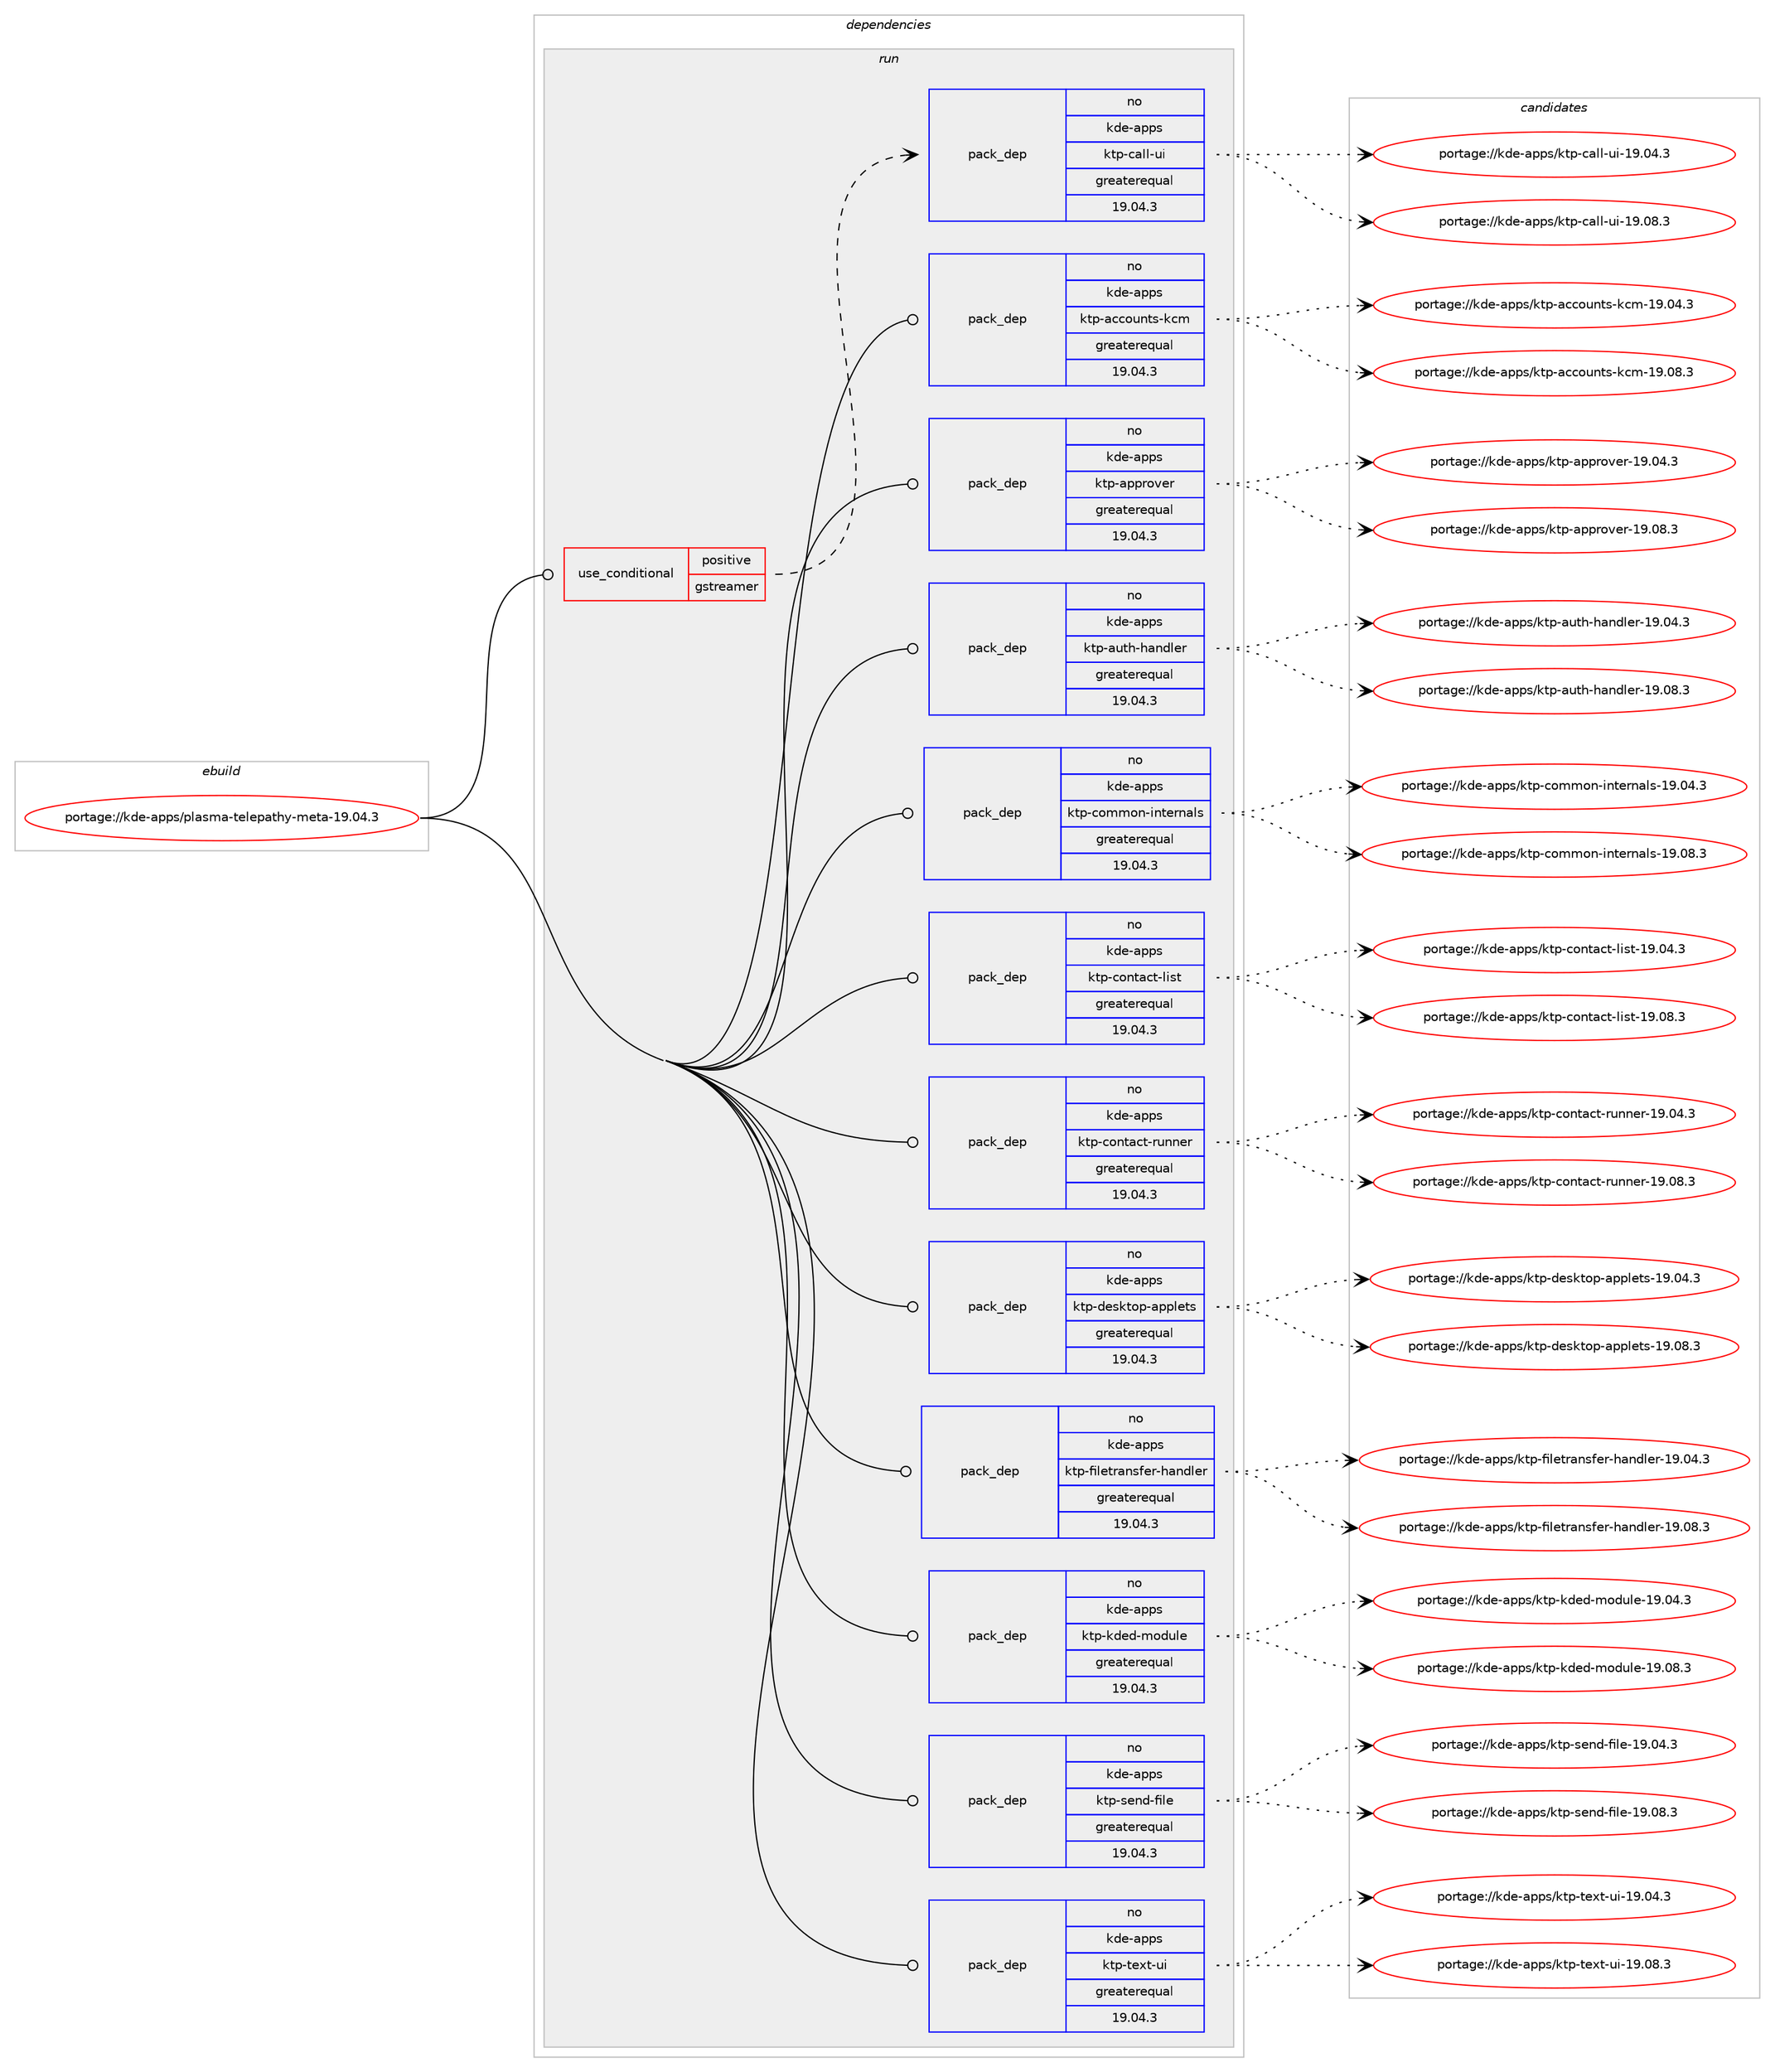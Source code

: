 digraph prolog {

# *************
# Graph options
# *************

newrank=true;
concentrate=true;
compound=true;
graph [rankdir=LR,fontname=Helvetica,fontsize=10,ranksep=1.5];#, ranksep=2.5, nodesep=0.2];
edge  [arrowhead=vee];
node  [fontname=Helvetica,fontsize=10];

# **********
# The ebuild
# **********

subgraph cluster_leftcol {
color=gray;
rank=same;
label=<<i>ebuild</i>>;
id [label="portage://kde-apps/plasma-telepathy-meta-19.04.3", color=red, width=4, href="../kde-apps/plasma-telepathy-meta-19.04.3.svg"];
}

# ****************
# The dependencies
# ****************

subgraph cluster_midcol {
color=gray;
label=<<i>dependencies</i>>;
subgraph cluster_compile {
fillcolor="#eeeeee";
style=filled;
label=<<i>compile</i>>;
}
subgraph cluster_compileandrun {
fillcolor="#eeeeee";
style=filled;
label=<<i>compile and run</i>>;
}
subgraph cluster_run {
fillcolor="#eeeeee";
style=filled;
label=<<i>run</i>>;
subgraph cond75493 {
dependency295958 [label=<<TABLE BORDER="0" CELLBORDER="1" CELLSPACING="0" CELLPADDING="4"><TR><TD ROWSPAN="3" CELLPADDING="10">use_conditional</TD></TR><TR><TD>positive</TD></TR><TR><TD>gstreamer</TD></TR></TABLE>>, shape=none, color=red];
subgraph pack215863 {
dependency295959 [label=<<TABLE BORDER="0" CELLBORDER="1" CELLSPACING="0" CELLPADDING="4" WIDTH="220"><TR><TD ROWSPAN="6" CELLPADDING="30">pack_dep</TD></TR><TR><TD WIDTH="110">no</TD></TR><TR><TD>kde-apps</TD></TR><TR><TD>ktp-call-ui</TD></TR><TR><TD>greaterequal</TD></TR><TR><TD>19.04.3</TD></TR></TABLE>>, shape=none, color=blue];
}
dependency295958:e -> dependency295959:w [weight=20,style="dashed",arrowhead="vee"];
}
id:e -> dependency295958:w [weight=20,style="solid",arrowhead="odot"];
subgraph pack215864 {
dependency295960 [label=<<TABLE BORDER="0" CELLBORDER="1" CELLSPACING="0" CELLPADDING="4" WIDTH="220"><TR><TD ROWSPAN="6" CELLPADDING="30">pack_dep</TD></TR><TR><TD WIDTH="110">no</TD></TR><TR><TD>kde-apps</TD></TR><TR><TD>ktp-accounts-kcm</TD></TR><TR><TD>greaterequal</TD></TR><TR><TD>19.04.3</TD></TR></TABLE>>, shape=none, color=blue];
}
id:e -> dependency295960:w [weight=20,style="solid",arrowhead="odot"];
subgraph pack215865 {
dependency295961 [label=<<TABLE BORDER="0" CELLBORDER="1" CELLSPACING="0" CELLPADDING="4" WIDTH="220"><TR><TD ROWSPAN="6" CELLPADDING="30">pack_dep</TD></TR><TR><TD WIDTH="110">no</TD></TR><TR><TD>kde-apps</TD></TR><TR><TD>ktp-approver</TD></TR><TR><TD>greaterequal</TD></TR><TR><TD>19.04.3</TD></TR></TABLE>>, shape=none, color=blue];
}
id:e -> dependency295961:w [weight=20,style="solid",arrowhead="odot"];
subgraph pack215866 {
dependency295962 [label=<<TABLE BORDER="0" CELLBORDER="1" CELLSPACING="0" CELLPADDING="4" WIDTH="220"><TR><TD ROWSPAN="6" CELLPADDING="30">pack_dep</TD></TR><TR><TD WIDTH="110">no</TD></TR><TR><TD>kde-apps</TD></TR><TR><TD>ktp-auth-handler</TD></TR><TR><TD>greaterequal</TD></TR><TR><TD>19.04.3</TD></TR></TABLE>>, shape=none, color=blue];
}
id:e -> dependency295962:w [weight=20,style="solid",arrowhead="odot"];
subgraph pack215867 {
dependency295963 [label=<<TABLE BORDER="0" CELLBORDER="1" CELLSPACING="0" CELLPADDING="4" WIDTH="220"><TR><TD ROWSPAN="6" CELLPADDING="30">pack_dep</TD></TR><TR><TD WIDTH="110">no</TD></TR><TR><TD>kde-apps</TD></TR><TR><TD>ktp-common-internals</TD></TR><TR><TD>greaterequal</TD></TR><TR><TD>19.04.3</TD></TR></TABLE>>, shape=none, color=blue];
}
id:e -> dependency295963:w [weight=20,style="solid",arrowhead="odot"];
subgraph pack215868 {
dependency295964 [label=<<TABLE BORDER="0" CELLBORDER="1" CELLSPACING="0" CELLPADDING="4" WIDTH="220"><TR><TD ROWSPAN="6" CELLPADDING="30">pack_dep</TD></TR><TR><TD WIDTH="110">no</TD></TR><TR><TD>kde-apps</TD></TR><TR><TD>ktp-contact-list</TD></TR><TR><TD>greaterequal</TD></TR><TR><TD>19.04.3</TD></TR></TABLE>>, shape=none, color=blue];
}
id:e -> dependency295964:w [weight=20,style="solid",arrowhead="odot"];
subgraph pack215869 {
dependency295965 [label=<<TABLE BORDER="0" CELLBORDER="1" CELLSPACING="0" CELLPADDING="4" WIDTH="220"><TR><TD ROWSPAN="6" CELLPADDING="30">pack_dep</TD></TR><TR><TD WIDTH="110">no</TD></TR><TR><TD>kde-apps</TD></TR><TR><TD>ktp-contact-runner</TD></TR><TR><TD>greaterequal</TD></TR><TR><TD>19.04.3</TD></TR></TABLE>>, shape=none, color=blue];
}
id:e -> dependency295965:w [weight=20,style="solid",arrowhead="odot"];
subgraph pack215870 {
dependency295966 [label=<<TABLE BORDER="0" CELLBORDER="1" CELLSPACING="0" CELLPADDING="4" WIDTH="220"><TR><TD ROWSPAN="6" CELLPADDING="30">pack_dep</TD></TR><TR><TD WIDTH="110">no</TD></TR><TR><TD>kde-apps</TD></TR><TR><TD>ktp-desktop-applets</TD></TR><TR><TD>greaterequal</TD></TR><TR><TD>19.04.3</TD></TR></TABLE>>, shape=none, color=blue];
}
id:e -> dependency295966:w [weight=20,style="solid",arrowhead="odot"];
subgraph pack215871 {
dependency295967 [label=<<TABLE BORDER="0" CELLBORDER="1" CELLSPACING="0" CELLPADDING="4" WIDTH="220"><TR><TD ROWSPAN="6" CELLPADDING="30">pack_dep</TD></TR><TR><TD WIDTH="110">no</TD></TR><TR><TD>kde-apps</TD></TR><TR><TD>ktp-filetransfer-handler</TD></TR><TR><TD>greaterequal</TD></TR><TR><TD>19.04.3</TD></TR></TABLE>>, shape=none, color=blue];
}
id:e -> dependency295967:w [weight=20,style="solid",arrowhead="odot"];
subgraph pack215872 {
dependency295968 [label=<<TABLE BORDER="0" CELLBORDER="1" CELLSPACING="0" CELLPADDING="4" WIDTH="220"><TR><TD ROWSPAN="6" CELLPADDING="30">pack_dep</TD></TR><TR><TD WIDTH="110">no</TD></TR><TR><TD>kde-apps</TD></TR><TR><TD>ktp-kded-module</TD></TR><TR><TD>greaterequal</TD></TR><TR><TD>19.04.3</TD></TR></TABLE>>, shape=none, color=blue];
}
id:e -> dependency295968:w [weight=20,style="solid",arrowhead="odot"];
subgraph pack215873 {
dependency295969 [label=<<TABLE BORDER="0" CELLBORDER="1" CELLSPACING="0" CELLPADDING="4" WIDTH="220"><TR><TD ROWSPAN="6" CELLPADDING="30">pack_dep</TD></TR><TR><TD WIDTH="110">no</TD></TR><TR><TD>kde-apps</TD></TR><TR><TD>ktp-send-file</TD></TR><TR><TD>greaterequal</TD></TR><TR><TD>19.04.3</TD></TR></TABLE>>, shape=none, color=blue];
}
id:e -> dependency295969:w [weight=20,style="solid",arrowhead="odot"];
subgraph pack215874 {
dependency295970 [label=<<TABLE BORDER="0" CELLBORDER="1" CELLSPACING="0" CELLPADDING="4" WIDTH="220"><TR><TD ROWSPAN="6" CELLPADDING="30">pack_dep</TD></TR><TR><TD WIDTH="110">no</TD></TR><TR><TD>kde-apps</TD></TR><TR><TD>ktp-text-ui</TD></TR><TR><TD>greaterequal</TD></TR><TR><TD>19.04.3</TD></TR></TABLE>>, shape=none, color=blue];
}
id:e -> dependency295970:w [weight=20,style="solid",arrowhead="odot"];
}
}

# **************
# The candidates
# **************

subgraph cluster_choices {
rank=same;
color=gray;
label=<<i>candidates</i>>;

subgraph choice215863 {
color=black;
nodesep=1;
choiceportage107100101459711211211547107116112459997108108451171054549574648524651 [label="portage://kde-apps/ktp-call-ui-19.04.3", color=red, width=4,href="../kde-apps/ktp-call-ui-19.04.3.svg"];
choiceportage107100101459711211211547107116112459997108108451171054549574648564651 [label="portage://kde-apps/ktp-call-ui-19.08.3", color=red, width=4,href="../kde-apps/ktp-call-ui-19.08.3.svg"];
dependency295959:e -> choiceportage107100101459711211211547107116112459997108108451171054549574648524651:w [style=dotted,weight="100"];
dependency295959:e -> choiceportage107100101459711211211547107116112459997108108451171054549574648564651:w [style=dotted,weight="100"];
}
subgraph choice215864 {
color=black;
nodesep=1;
choiceportage1071001014597112112115471071161124597999911111711011611545107991094549574648524651 [label="portage://kde-apps/ktp-accounts-kcm-19.04.3", color=red, width=4,href="../kde-apps/ktp-accounts-kcm-19.04.3.svg"];
choiceportage1071001014597112112115471071161124597999911111711011611545107991094549574648564651 [label="portage://kde-apps/ktp-accounts-kcm-19.08.3", color=red, width=4,href="../kde-apps/ktp-accounts-kcm-19.08.3.svg"];
dependency295960:e -> choiceportage1071001014597112112115471071161124597999911111711011611545107991094549574648524651:w [style=dotted,weight="100"];
dependency295960:e -> choiceportage1071001014597112112115471071161124597999911111711011611545107991094549574648564651:w [style=dotted,weight="100"];
}
subgraph choice215865 {
color=black;
nodesep=1;
choiceportage10710010145971121121154710711611245971121121141111181011144549574648524651 [label="portage://kde-apps/ktp-approver-19.04.3", color=red, width=4,href="../kde-apps/ktp-approver-19.04.3.svg"];
choiceportage10710010145971121121154710711611245971121121141111181011144549574648564651 [label="portage://kde-apps/ktp-approver-19.08.3", color=red, width=4,href="../kde-apps/ktp-approver-19.08.3.svg"];
dependency295961:e -> choiceportage10710010145971121121154710711611245971121121141111181011144549574648524651:w [style=dotted,weight="100"];
dependency295961:e -> choiceportage10710010145971121121154710711611245971121121141111181011144549574648564651:w [style=dotted,weight="100"];
}
subgraph choice215866 {
color=black;
nodesep=1;
choiceportage107100101459711211211547107116112459711711610445104971101001081011144549574648524651 [label="portage://kde-apps/ktp-auth-handler-19.04.3", color=red, width=4,href="../kde-apps/ktp-auth-handler-19.04.3.svg"];
choiceportage107100101459711211211547107116112459711711610445104971101001081011144549574648564651 [label="portage://kde-apps/ktp-auth-handler-19.08.3", color=red, width=4,href="../kde-apps/ktp-auth-handler-19.08.3.svg"];
dependency295962:e -> choiceportage107100101459711211211547107116112459711711610445104971101001081011144549574648524651:w [style=dotted,weight="100"];
dependency295962:e -> choiceportage107100101459711211211547107116112459711711610445104971101001081011144549574648564651:w [style=dotted,weight="100"];
}
subgraph choice215867 {
color=black;
nodesep=1;
choiceportage107100101459711211211547107116112459911110910911111045105110116101114110971081154549574648524651 [label="portage://kde-apps/ktp-common-internals-19.04.3", color=red, width=4,href="../kde-apps/ktp-common-internals-19.04.3.svg"];
choiceportage107100101459711211211547107116112459911110910911111045105110116101114110971081154549574648564651 [label="portage://kde-apps/ktp-common-internals-19.08.3", color=red, width=4,href="../kde-apps/ktp-common-internals-19.08.3.svg"];
dependency295963:e -> choiceportage107100101459711211211547107116112459911110910911111045105110116101114110971081154549574648524651:w [style=dotted,weight="100"];
dependency295963:e -> choiceportage107100101459711211211547107116112459911110910911111045105110116101114110971081154549574648564651:w [style=dotted,weight="100"];
}
subgraph choice215868 {
color=black;
nodesep=1;
choiceportage10710010145971121121154710711611245991111101169799116451081051151164549574648524651 [label="portage://kde-apps/ktp-contact-list-19.04.3", color=red, width=4,href="../kde-apps/ktp-contact-list-19.04.3.svg"];
choiceportage10710010145971121121154710711611245991111101169799116451081051151164549574648564651 [label="portage://kde-apps/ktp-contact-list-19.08.3", color=red, width=4,href="../kde-apps/ktp-contact-list-19.08.3.svg"];
dependency295964:e -> choiceportage10710010145971121121154710711611245991111101169799116451081051151164549574648524651:w [style=dotted,weight="100"];
dependency295964:e -> choiceportage10710010145971121121154710711611245991111101169799116451081051151164549574648564651:w [style=dotted,weight="100"];
}
subgraph choice215869 {
color=black;
nodesep=1;
choiceportage10710010145971121121154710711611245991111101169799116451141171101101011144549574648524651 [label="portage://kde-apps/ktp-contact-runner-19.04.3", color=red, width=4,href="../kde-apps/ktp-contact-runner-19.04.3.svg"];
choiceportage10710010145971121121154710711611245991111101169799116451141171101101011144549574648564651 [label="portage://kde-apps/ktp-contact-runner-19.08.3", color=red, width=4,href="../kde-apps/ktp-contact-runner-19.08.3.svg"];
dependency295965:e -> choiceportage10710010145971121121154710711611245991111101169799116451141171101101011144549574648524651:w [style=dotted,weight="100"];
dependency295965:e -> choiceportage10710010145971121121154710711611245991111101169799116451141171101101011144549574648564651:w [style=dotted,weight="100"];
}
subgraph choice215870 {
color=black;
nodesep=1;
choiceportage1071001014597112112115471071161124510010111510711611111245971121121081011161154549574648524651 [label="portage://kde-apps/ktp-desktop-applets-19.04.3", color=red, width=4,href="../kde-apps/ktp-desktop-applets-19.04.3.svg"];
choiceportage1071001014597112112115471071161124510010111510711611111245971121121081011161154549574648564651 [label="portage://kde-apps/ktp-desktop-applets-19.08.3", color=red, width=4,href="../kde-apps/ktp-desktop-applets-19.08.3.svg"];
dependency295966:e -> choiceportage1071001014597112112115471071161124510010111510711611111245971121121081011161154549574648524651:w [style=dotted,weight="100"];
dependency295966:e -> choiceportage1071001014597112112115471071161124510010111510711611111245971121121081011161154549574648564651:w [style=dotted,weight="100"];
}
subgraph choice215871 {
color=black;
nodesep=1;
choiceportage107100101459711211211547107116112451021051081011161149711011510210111445104971101001081011144549574648524651 [label="portage://kde-apps/ktp-filetransfer-handler-19.04.3", color=red, width=4,href="../kde-apps/ktp-filetransfer-handler-19.04.3.svg"];
choiceportage107100101459711211211547107116112451021051081011161149711011510210111445104971101001081011144549574648564651 [label="portage://kde-apps/ktp-filetransfer-handler-19.08.3", color=red, width=4,href="../kde-apps/ktp-filetransfer-handler-19.08.3.svg"];
dependency295967:e -> choiceportage107100101459711211211547107116112451021051081011161149711011510210111445104971101001081011144549574648524651:w [style=dotted,weight="100"];
dependency295967:e -> choiceportage107100101459711211211547107116112451021051081011161149711011510210111445104971101001081011144549574648564651:w [style=dotted,weight="100"];
}
subgraph choice215872 {
color=black;
nodesep=1;
choiceportage10710010145971121121154710711611245107100101100451091111001171081014549574648524651 [label="portage://kde-apps/ktp-kded-module-19.04.3", color=red, width=4,href="../kde-apps/ktp-kded-module-19.04.3.svg"];
choiceportage10710010145971121121154710711611245107100101100451091111001171081014549574648564651 [label="portage://kde-apps/ktp-kded-module-19.08.3", color=red, width=4,href="../kde-apps/ktp-kded-module-19.08.3.svg"];
dependency295968:e -> choiceportage10710010145971121121154710711611245107100101100451091111001171081014549574648524651:w [style=dotted,weight="100"];
dependency295968:e -> choiceportage10710010145971121121154710711611245107100101100451091111001171081014549574648564651:w [style=dotted,weight="100"];
}
subgraph choice215873 {
color=black;
nodesep=1;
choiceportage10710010145971121121154710711611245115101110100451021051081014549574648524651 [label="portage://kde-apps/ktp-send-file-19.04.3", color=red, width=4,href="../kde-apps/ktp-send-file-19.04.3.svg"];
choiceportage10710010145971121121154710711611245115101110100451021051081014549574648564651 [label="portage://kde-apps/ktp-send-file-19.08.3", color=red, width=4,href="../kde-apps/ktp-send-file-19.08.3.svg"];
dependency295969:e -> choiceportage10710010145971121121154710711611245115101110100451021051081014549574648524651:w [style=dotted,weight="100"];
dependency295969:e -> choiceportage10710010145971121121154710711611245115101110100451021051081014549574648564651:w [style=dotted,weight="100"];
}
subgraph choice215874 {
color=black;
nodesep=1;
choiceportage10710010145971121121154710711611245116101120116451171054549574648524651 [label="portage://kde-apps/ktp-text-ui-19.04.3", color=red, width=4,href="../kde-apps/ktp-text-ui-19.04.3.svg"];
choiceportage10710010145971121121154710711611245116101120116451171054549574648564651 [label="portage://kde-apps/ktp-text-ui-19.08.3", color=red, width=4,href="../kde-apps/ktp-text-ui-19.08.3.svg"];
dependency295970:e -> choiceportage10710010145971121121154710711611245116101120116451171054549574648524651:w [style=dotted,weight="100"];
dependency295970:e -> choiceportage10710010145971121121154710711611245116101120116451171054549574648564651:w [style=dotted,weight="100"];
}
}

}

